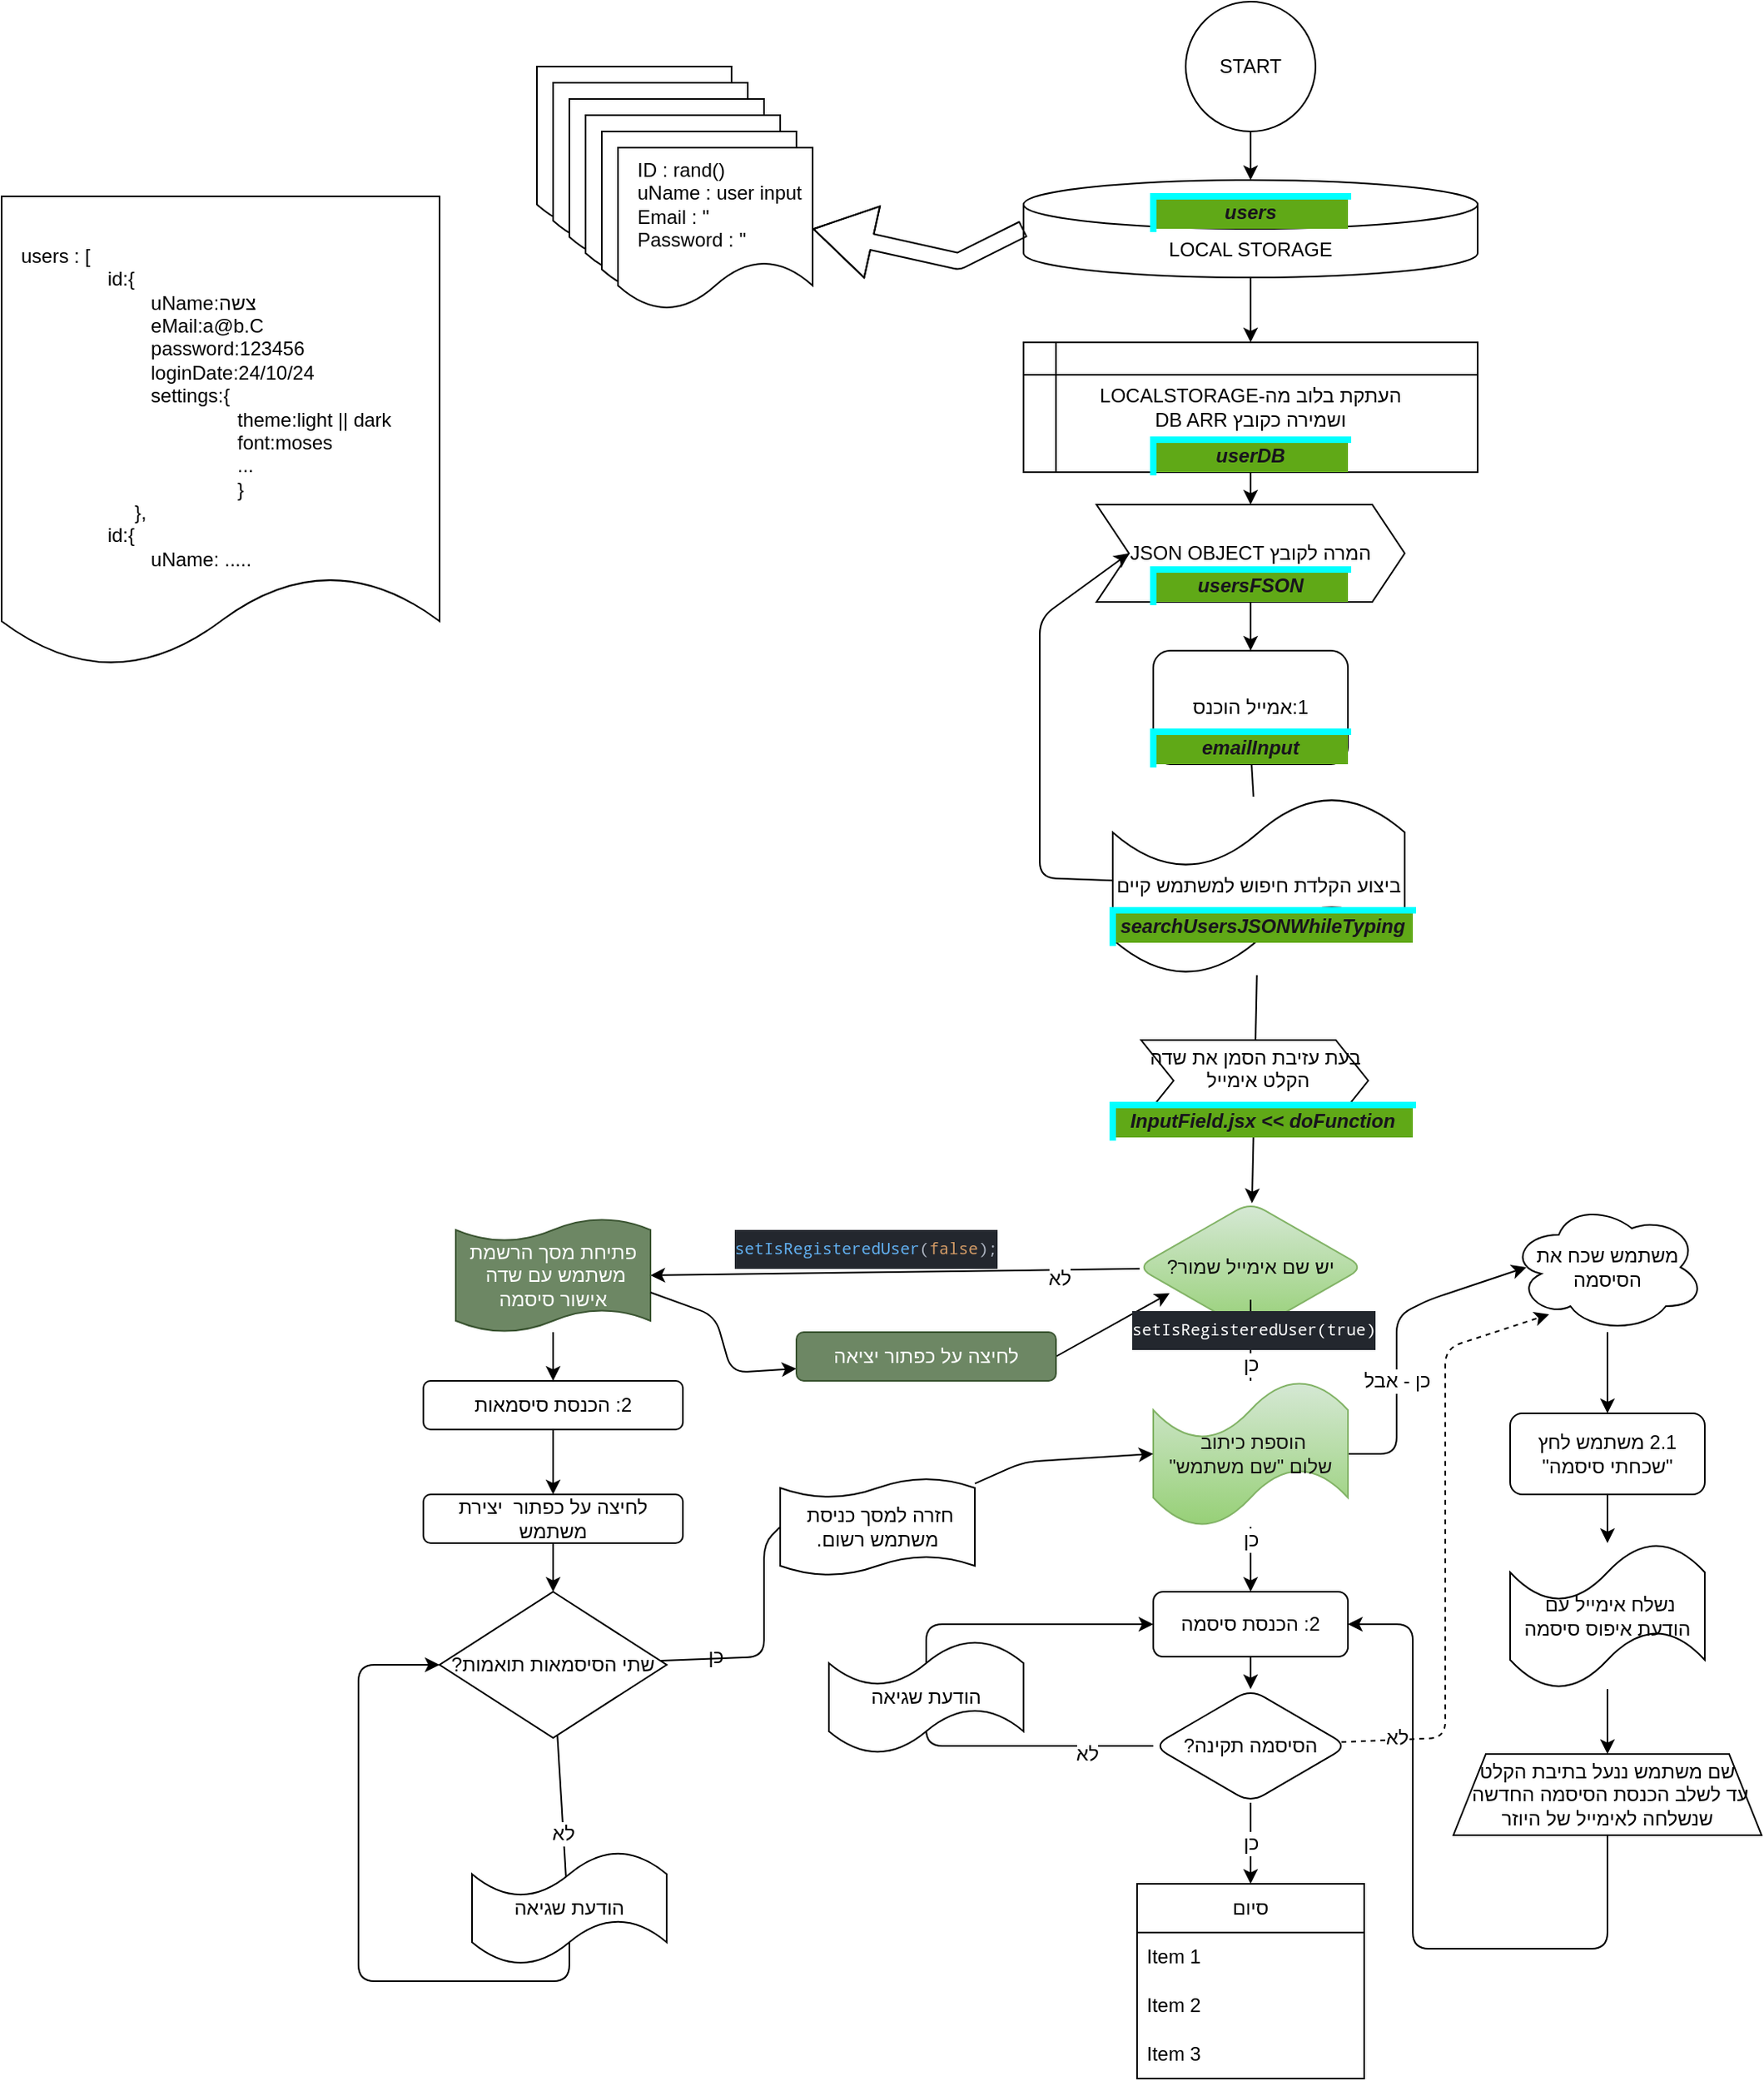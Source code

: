 <mxfile>
    <diagram id="ZsGx2dJnV0HVM6ug_HH3" name="Page-1">
        <mxGraphModel dx="2284" dy="1887" grid="1" gridSize="10" guides="1" tooltips="1" connect="1" arrows="1" fold="1" page="1" pageScale="1" pageWidth="850" pageHeight="1100" math="0" shadow="0">
            <root>
                <mxCell id="0"/>
                <mxCell id="1" parent="0"/>
                <mxCell id="22" value="" style="shape=document;whiteSpace=wrap;html=1;boundedLbl=1;fillColor=default;size=0.194;" parent="1" vertex="1">
                    <mxGeometry x="-310" y="-20" width="270" height="290" as="geometry"/>
                </mxCell>
                <mxCell id="5" value="" style="edgeStyle=none;html=1;startArrow=none;" parent="1" source="62" target="4" edge="1">
                    <mxGeometry relative="1" as="geometry"/>
                </mxCell>
                <mxCell id="2" value="&lt;div style=&quot;direction: rtl;&quot;&gt;&lt;span style=&quot;background-color: initial;&quot;&gt;1:אמייל הוכנס&lt;/span&gt;&lt;/div&gt;" style="rounded=1;whiteSpace=wrap;html=1;" parent="1" vertex="1">
                    <mxGeometry x="400" y="260" width="120" height="70" as="geometry"/>
                </mxCell>
                <mxCell id="32" value="כן" style="edgeStyle=none;html=1;entryX=0.5;entryY=0;entryDx=0;entryDy=0;fontSize=12;startArrow=none;" parent="1" source="33" target="31" edge="1">
                    <mxGeometry x="-0.625" relative="1" as="geometry">
                        <mxPoint as="offset"/>
                    </mxGeometry>
                </mxCell>
                <mxCell id="48" value="&lt;div style=&quot;direction: rtl;&quot;&gt;כן - אבל&lt;/div&gt;" style="edgeStyle=none;html=1;fontSize=12;exitX=1;exitY=0.5;exitDx=0;exitDy=0;exitPerimeter=0;" parent="1" source="33" edge="1">
                    <mxGeometry x="-0.252" relative="1" as="geometry">
                        <mxPoint x="630" y="640" as="targetPoint"/>
                        <Array as="points">
                            <mxPoint x="550" y="755"/>
                            <mxPoint x="550" y="670"/>
                            <mxPoint x="570" y="660"/>
                        </Array>
                        <mxPoint as="offset"/>
                    </mxGeometry>
                </mxCell>
                <mxCell id="58" value="לא" style="edgeStyle=none;html=1;entryX=1;entryY=0.5;entryDx=0;entryDy=0;entryPerimeter=0;fontSize=12;" parent="1" source="4" target="60" edge="1">
                    <mxGeometry x="-0.667" y="5" relative="1" as="geometry">
                        <mxPoint x="189.04" y="520.1" as="targetPoint"/>
                        <mxPoint as="offset"/>
                    </mxGeometry>
                </mxCell>
                <mxCell id="4" value="&lt;div style=&quot;direction: rtl;&quot;&gt;&lt;span style=&quot;background-color: initial;&quot;&gt;יש שם אימייל שמור?&lt;/span&gt;&lt;/div&gt;" style="rhombus;whiteSpace=wrap;html=1;rounded=1;fillColor=#d5e8d4;strokeColor=#82b366;gradientColor=#97d077;fontColor=#0d0c0c;" parent="1" vertex="1">
                    <mxGeometry x="390" y="600" width="140" height="80" as="geometry"/>
                </mxCell>
                <mxCell id="7" value="LOCAL STORAGE" style="shape=cylinder3;whiteSpace=wrap;html=1;boundedLbl=1;backgroundOutline=1;size=15;" parent="1" vertex="1">
                    <mxGeometry x="320" y="-30" width="280" height="60" as="geometry"/>
                </mxCell>
                <mxCell id="9" style="edgeStyle=none;html=1;entryX=0.5;entryY=0;entryDx=0;entryDy=0;entryPerimeter=0;" parent="1" source="8" target="7" edge="1">
                    <mxGeometry relative="1" as="geometry"/>
                </mxCell>
                <mxCell id="8" value="START" style="ellipse;whiteSpace=wrap;html=1;aspect=fixed;" parent="1" vertex="1">
                    <mxGeometry x="420" y="-140" width="80" height="80" as="geometry"/>
                </mxCell>
                <mxCell id="24" style="edgeStyle=none;html=1;entryX=0.5;entryY=0;entryDx=0;entryDy=0;" parent="1" source="10" target="23" edge="1">
                    <mxGeometry relative="1" as="geometry"/>
                </mxCell>
                <mxCell id="10" value="&lt;div style=&quot;direction: rtl;&quot;&gt;&lt;span style=&quot;background-color: initial;&quot;&gt;העתקת בלוב מה-LOCALSTORAGE&lt;br&gt;ושמירה כקובץ DB ARR&lt;/span&gt;&lt;/div&gt;" style="shape=internalStorage;whiteSpace=wrap;html=1;backgroundOutline=1;" parent="1" vertex="1">
                    <mxGeometry x="320" y="70" width="280" height="80" as="geometry"/>
                </mxCell>
                <mxCell id="11" value="" style="endArrow=classic;html=1;exitX=0.5;exitY=1;exitDx=0;exitDy=0;exitPerimeter=0;entryX=0.5;entryY=0;entryDx=0;entryDy=0;" parent="1" source="7" target="10" edge="1">
                    <mxGeometry width="50" height="50" relative="1" as="geometry">
                        <mxPoint x="400" y="300" as="sourcePoint"/>
                        <mxPoint x="450" y="250" as="targetPoint"/>
                    </mxGeometry>
                </mxCell>
                <mxCell id="12" value="" style="shape=flexArrow;endArrow=classic;html=1;endWidth=34;endSize=12;exitX=0;exitY=0.5;exitDx=0;exitDy=0;exitPerimeter=0;entryX=1;entryY=0.5;entryDx=0;entryDy=0;" parent="1" source="7" target="18" edge="1">
                    <mxGeometry width="50" height="50" relative="1" as="geometry">
                        <mxPoint x="310" as="sourcePoint"/>
                        <mxPoint x="210" as="targetPoint"/>
                        <Array as="points">
                            <mxPoint x="280" y="20"/>
                        </Array>
                    </mxGeometry>
                </mxCell>
                <mxCell id="13" value="&amp;nbsp; &amp;nbsp;ID : rand()&lt;br&gt;&amp;nbsp; &amp;nbsp;uName : user input&lt;br&gt;&amp;nbsp; &amp;nbsp;Email : &quot;&lt;br&gt;&amp;nbsp; &amp;nbsp;Password : &quot;" style="shape=document;whiteSpace=wrap;html=1;boundedLbl=1;align=left;" parent="1" vertex="1">
                    <mxGeometry x="20" y="-100" width="120" height="100" as="geometry"/>
                </mxCell>
                <mxCell id="14" value="&amp;nbsp; &amp;nbsp;ID : rand()&lt;br&gt;&amp;nbsp; &amp;nbsp;uName : user input&lt;br&gt;&amp;nbsp; &amp;nbsp;Email : &quot;&lt;br&gt;&amp;nbsp; &amp;nbsp;Password : &quot;" style="shape=document;whiteSpace=wrap;html=1;boundedLbl=1;align=left;" parent="1" vertex="1">
                    <mxGeometry x="30" y="-90" width="120" height="100" as="geometry"/>
                </mxCell>
                <mxCell id="15" value="&amp;nbsp; &amp;nbsp;ID : rand()&lt;br&gt;&amp;nbsp; &amp;nbsp;uName : user input&lt;br&gt;&amp;nbsp; &amp;nbsp;Email : &quot;&lt;br&gt;&amp;nbsp; &amp;nbsp;Password : &quot;" style="shape=document;whiteSpace=wrap;html=1;boundedLbl=1;align=left;" parent="1" vertex="1">
                    <mxGeometry x="40" y="-80" width="120" height="100" as="geometry"/>
                </mxCell>
                <mxCell id="16" value="&amp;nbsp; &amp;nbsp;ID : rand()&lt;br&gt;&amp;nbsp; &amp;nbsp;uName : user input&lt;br&gt;&amp;nbsp; &amp;nbsp;Email : &quot;&lt;br&gt;&amp;nbsp; &amp;nbsp;Password : &quot;" style="shape=document;whiteSpace=wrap;html=1;boundedLbl=1;align=left;" parent="1" vertex="1">
                    <mxGeometry x="50" y="-70" width="120" height="100" as="geometry"/>
                </mxCell>
                <mxCell id="17" value="&amp;nbsp; &amp;nbsp;ID : rand()&lt;br&gt;&amp;nbsp; &amp;nbsp;uName : user input&lt;br&gt;&amp;nbsp; &amp;nbsp;Email : &quot;&lt;br&gt;&amp;nbsp; &amp;nbsp;Password : &quot;" style="shape=document;whiteSpace=wrap;html=1;boundedLbl=1;align=left;" parent="1" vertex="1">
                    <mxGeometry x="60" y="-60" width="120" height="100" as="geometry"/>
                </mxCell>
                <mxCell id="18" value="&amp;nbsp; &amp;nbsp;ID : rand()&lt;br&gt;&amp;nbsp; &amp;nbsp;uName : user input&lt;br&gt;&amp;nbsp; &amp;nbsp;Email : &quot;&lt;br&gt;&amp;nbsp; &amp;nbsp;Password : &quot;" style="shape=document;whiteSpace=wrap;html=1;boundedLbl=1;align=left;" parent="1" vertex="1">
                    <mxGeometry x="70" y="-50" width="120" height="100" as="geometry"/>
                </mxCell>
                <mxCell id="20" value="users : [&amp;nbsp;&lt;br&gt;&lt;span style=&quot;white-space: pre;&quot;&gt;&#9;&lt;/span&gt;&lt;span style=&quot;white-space: pre;&quot;&gt;&#9;&lt;/span&gt;id:{&lt;br&gt;&lt;span style=&quot;white-space: pre;&quot;&gt;&#9;&lt;/span&gt;&lt;span style=&quot;white-space: pre;&quot;&gt;&#9;&lt;/span&gt;&lt;span style=&quot;white-space: pre;&quot;&gt;&#9;&lt;/span&gt;uName:צשה&lt;br&gt;&lt;span style=&quot;white-space: pre;&quot;&gt;&#9;&lt;/span&gt;&lt;span style=&quot;white-space: pre;&quot;&gt;&#9;&lt;/span&gt;&lt;span style=&quot;white-space: pre;&quot;&gt;&#9;&lt;/span&gt;eMail:a@b.C&lt;br&gt;&lt;span style=&quot;white-space: pre;&quot;&gt;&#9;&lt;/span&gt;&lt;span style=&quot;white-space: pre;&quot;&gt;&#9;&lt;/span&gt;&lt;span style=&quot;white-space: pre;&quot;&gt;&#9;&lt;/span&gt;password:123456&lt;br&gt;&lt;span style=&quot;white-space: pre;&quot;&gt;&#9;&lt;/span&gt;&lt;span style=&quot;white-space: pre;&quot;&gt;&#9;&lt;/span&gt;&lt;span style=&quot;white-space: pre;&quot;&gt;&#9;&lt;/span&gt;loginDate:24/10/24&lt;br&gt;&lt;span style=&quot;white-space: pre;&quot;&gt;&#9;&lt;/span&gt;&lt;span style=&quot;white-space: pre;&quot;&gt;&#9;&lt;/span&gt;&lt;span style=&quot;white-space: pre;&quot;&gt;&#9;&lt;/span&gt;settings:{&lt;br&gt;&lt;span style=&quot;white-space: pre;&quot;&gt;&#9;&lt;/span&gt;&lt;span style=&quot;white-space: pre;&quot;&gt;&#9;&lt;/span&gt;&lt;span style=&quot;white-space: pre;&quot;&gt;&#9;&lt;/span&gt;&lt;span style=&quot;white-space: pre;&quot;&gt;&#9;&lt;/span&gt;&lt;span style=&quot;white-space: pre;&quot;&gt;&#9;&lt;/span&gt;theme:light || dark&lt;br&gt;&lt;span style=&quot;white-space: pre;&quot;&gt;&#9;&lt;/span&gt;&lt;span style=&quot;white-space: pre;&quot;&gt;&#9;&lt;/span&gt;&lt;span style=&quot;white-space: pre;&quot;&gt;&#9;&lt;/span&gt;&lt;span style=&quot;white-space: pre;&quot;&gt;&#9;&lt;/span&gt;&lt;span style=&quot;white-space: pre;&quot;&gt;&#9;&lt;/span&gt;font:moses&lt;br&gt;&lt;span style=&quot;white-space: pre;&quot;&gt;&#9;&lt;/span&gt;&lt;span style=&quot;white-space: pre;&quot;&gt;&#9;&lt;/span&gt;&lt;span style=&quot;white-space: pre;&quot;&gt;&#9;&lt;/span&gt;&lt;span style=&quot;white-space: pre;&quot;&gt;&#9;&lt;/span&gt;&lt;span style=&quot;white-space: pre;&quot;&gt;&#9;&lt;/span&gt;...&lt;br&gt;&lt;span style=&quot;white-space: pre;&quot;&gt;&#9;&lt;/span&gt;&lt;span style=&quot;white-space: pre;&quot;&gt;&#9;&lt;/span&gt;&lt;span style=&quot;white-space: pre;&quot;&gt;&#9;&lt;/span&gt;&lt;span style=&quot;white-space: pre;&quot;&gt;&#9;&lt;/span&gt;&lt;span style=&quot;white-space: pre;&quot;&gt;&#9;&lt;/span&gt;}&lt;br&gt;&lt;span style=&quot;white-space: pre;&quot;&gt;&#9;&lt;/span&gt;&lt;span style=&quot;white-space: pre;&quot;&gt;&#9;&lt;/span&gt;&amp;nbsp; &amp;nbsp; &amp;nbsp;},&lt;br&gt;&lt;span style=&quot;white-space: pre;&quot;&gt;&#9;&lt;/span&gt;&lt;span style=&quot;white-space: pre;&quot;&gt;&#9;&lt;/span&gt;id:{&lt;br&gt;&lt;span style=&quot;white-space: pre;&quot;&gt;&#9;&lt;/span&gt;&lt;span style=&quot;white-space: pre;&quot;&gt;&#9;&lt;/span&gt;&lt;span style=&quot;white-space: pre;&quot;&gt;&#9;&lt;/span&gt;uName: ....." style="text;html=1;strokeColor=none;fillColor=none;align=left;verticalAlign=middle;whiteSpace=wrap;rounded=0;" parent="1" vertex="1">
                    <mxGeometry x="-300" y="-10" width="250" height="240" as="geometry"/>
                </mxCell>
                <mxCell id="25" style="edgeStyle=none;html=1;entryX=0.5;entryY=0;entryDx=0;entryDy=0;" parent="1" source="23" target="2" edge="1">
                    <mxGeometry relative="1" as="geometry"/>
                </mxCell>
                <mxCell id="23" value="&lt;div style=&quot;direction: rtl;&quot;&gt;&lt;span style=&quot;background-color: initial;&quot;&gt;המרה לקובץ JSON OBJECT&lt;/span&gt;&lt;/div&gt;" style="shape=step;perimeter=stepPerimeter;whiteSpace=wrap;html=1;fixedSize=1;fillColor=default;horizontal=1;" parent="1" vertex="1">
                    <mxGeometry x="365" y="170" width="190" height="60" as="geometry"/>
                </mxCell>
                <mxCell id="26" value="" style="edgeStyle=none;html=1;endArrow=none;startArrow=none;" parent="1" source="81" target="6" edge="1">
                    <mxGeometry relative="1" as="geometry">
                        <mxPoint x="460" y="350" as="sourcePoint"/>
                        <mxPoint x="460" y="500" as="targetPoint"/>
                    </mxGeometry>
                </mxCell>
                <mxCell id="27" style="edgeStyle=none;html=1;entryX=0;entryY=0.5;entryDx=0;entryDy=0;" parent="1" source="6" target="23" edge="1">
                    <mxGeometry relative="1" as="geometry">
                        <Array as="points">
                            <mxPoint x="330" y="400"/>
                            <mxPoint x="330" y="240"/>
                        </Array>
                    </mxGeometry>
                </mxCell>
                <mxCell id="6" value="ביצוע הקלדת חיפוש למשתמש קיים&lt;div style=&quot;direction: rtl;&quot;&gt;&lt;/div&gt;" style="shape=tape;whiteSpace=wrap;html=1;" parent="1" vertex="1">
                    <mxGeometry x="375" y="350" width="180" height="110" as="geometry"/>
                </mxCell>
                <mxCell id="36" value="" style="edgeStyle=none;html=1;fontSize=12;" parent="1" source="31" target="35" edge="1">
                    <mxGeometry relative="1" as="geometry"/>
                </mxCell>
                <mxCell id="31" value="&lt;div style=&quot;direction: rtl;&quot;&gt;&lt;span style=&quot;background-color: initial;&quot;&gt;2: הכנסת סיסמה&lt;/span&gt;&lt;/div&gt;" style="rounded=1;whiteSpace=wrap;html=1;fontSize=12;fillColor=default;" parent="1" vertex="1">
                    <mxGeometry x="400" y="840" width="120" height="40" as="geometry"/>
                </mxCell>
                <mxCell id="34" value="כן" style="edgeStyle=none;html=1;entryX=0.5;entryY=0;entryDx=0;entryDy=0;fontSize=12;endArrow=none;startArrow=none;" parent="1" source="86" target="33" edge="1">
                    <mxGeometry x="0.333" relative="1" as="geometry">
                        <mxPoint x="460" y="680" as="sourcePoint"/>
                        <mxPoint x="460" y="840" as="targetPoint"/>
                        <mxPoint as="offset"/>
                    </mxGeometry>
                </mxCell>
                <mxCell id="33" value="&lt;div style=&quot;direction: rtl;&quot;&gt;&lt;span style=&quot;background-color: initial;&quot;&gt;הוספת כיתוב&amp;nbsp;&lt;br&gt;שלום &quot;שם משתמש&quot;&lt;/span&gt;&lt;/div&gt;" style="shape=tape;whiteSpace=wrap;html=1;fillColor=#d5e8d4;gradientColor=#97d077;strokeColor=#82b366;fontColor=#151313;" parent="1" vertex="1">
                    <mxGeometry x="400" y="710" width="120" height="90" as="geometry"/>
                </mxCell>
                <mxCell id="37" value="כן" style="edgeStyle=none;html=1;fontSize=12;entryX=0.5;entryY=0;entryDx=0;entryDy=0;" parent="1" source="35" target="38" edge="1">
                    <mxGeometry relative="1" as="geometry">
                        <mxPoint x="460" y="1030" as="targetPoint"/>
                    </mxGeometry>
                </mxCell>
                <mxCell id="45" value="לא" style="edgeStyle=none;html=1;fontSize=12;entryX=0;entryY=0.5;entryDx=0;entryDy=0;exitX=0;exitY=0.5;exitDx=0;exitDy=0;" parent="1" source="35" target="31" edge="1">
                    <mxGeometry x="-0.768" y="5" relative="1" as="geometry">
                        <mxPoint x="250" y="920" as="sourcePoint"/>
                        <mxPoint x="230" y="931.034" as="targetPoint"/>
                        <Array as="points">
                            <mxPoint x="260" y="935"/>
                            <mxPoint x="260" y="860"/>
                        </Array>
                        <mxPoint as="offset"/>
                    </mxGeometry>
                </mxCell>
                <mxCell id="72" value="לא" style="edgeStyle=none;html=1;entryX=0.2;entryY=0.863;entryDx=0;entryDy=0;entryPerimeter=0;fontSize=12;dashed=1;" parent="1" source="35" target="49" edge="1">
                    <mxGeometry x="-0.817" y="1" relative="1" as="geometry">
                        <Array as="points">
                            <mxPoint x="580" y="930"/>
                            <mxPoint x="580" y="880"/>
                            <mxPoint x="580" y="690"/>
                        </Array>
                        <mxPoint as="offset"/>
                    </mxGeometry>
                </mxCell>
                <mxCell id="35" value="&lt;div style=&quot;direction: rtl;&quot;&gt;&lt;span style=&quot;background-color: initial;&quot;&gt;הסיסמה תקינה?&lt;/span&gt;&lt;/div&gt;" style="rhombus;whiteSpace=wrap;html=1;rounded=1;" parent="1" vertex="1">
                    <mxGeometry x="400" y="900" width="120" height="70" as="geometry"/>
                </mxCell>
                <mxCell id="38" value="סיום" style="swimlane;fontStyle=0;childLayout=stackLayout;horizontal=1;startSize=30;horizontalStack=0;resizeParent=1;resizeParentMax=0;resizeLast=0;collapsible=1;marginBottom=0;whiteSpace=wrap;html=1;fontSize=12;fillColor=default;" parent="1" vertex="1">
                    <mxGeometry x="390" y="1020" width="140" height="120" as="geometry"/>
                </mxCell>
                <mxCell id="39" value="Item 1" style="text;strokeColor=none;fillColor=none;align=left;verticalAlign=middle;spacingLeft=4;spacingRight=4;overflow=hidden;points=[[0,0.5],[1,0.5]];portConstraint=eastwest;rotatable=0;whiteSpace=wrap;html=1;fontSize=12;" parent="38" vertex="1">
                    <mxGeometry y="30" width="140" height="30" as="geometry"/>
                </mxCell>
                <mxCell id="40" value="Item 2" style="text;strokeColor=none;fillColor=none;align=left;verticalAlign=middle;spacingLeft=4;spacingRight=4;overflow=hidden;points=[[0,0.5],[1,0.5]];portConstraint=eastwest;rotatable=0;whiteSpace=wrap;html=1;fontSize=12;" parent="38" vertex="1">
                    <mxGeometry y="60" width="140" height="30" as="geometry"/>
                </mxCell>
                <mxCell id="41" value="Item 3" style="text;strokeColor=none;fillColor=none;align=left;verticalAlign=middle;spacingLeft=4;spacingRight=4;overflow=hidden;points=[[0,0.5],[1,0.5]];portConstraint=eastwest;rotatable=0;whiteSpace=wrap;html=1;fontSize=12;" parent="38" vertex="1">
                    <mxGeometry y="90" width="140" height="30" as="geometry"/>
                </mxCell>
                <mxCell id="46" value="הודעת שגיאה" style="shape=tape;whiteSpace=wrap;html=1;fontSize=12;fillColor=default;" parent="1" vertex="1">
                    <mxGeometry x="200" y="870" width="120" height="70" as="geometry"/>
                </mxCell>
                <mxCell id="51" style="edgeStyle=none;html=1;entryX=0.5;entryY=0;entryDx=0;entryDy=0;fontSize=12;" parent="1" source="49" target="50" edge="1">
                    <mxGeometry relative="1" as="geometry"/>
                </mxCell>
                <mxCell id="49" value="משתמש שכח את הסיסמה" style="ellipse;shape=cloud;whiteSpace=wrap;html=1;fontSize=12;fillColor=default;" parent="1" vertex="1">
                    <mxGeometry x="620" y="600" width="120" height="80" as="geometry"/>
                </mxCell>
                <mxCell id="53" style="edgeStyle=none;html=1;fontSize=12;" parent="1" source="50" target="52" edge="1">
                    <mxGeometry relative="1" as="geometry"/>
                </mxCell>
                <mxCell id="50" value="&lt;div style=&quot;direction: rtl;&quot;&gt;&lt;span style=&quot;background-color: initial;&quot;&gt;2.1 משתמש לחץ &quot;שכחתי סיסמה&quot;&lt;/span&gt;&lt;/div&gt;" style="rounded=1;whiteSpace=wrap;html=1;fontSize=12;fillColor=default;" parent="1" vertex="1">
                    <mxGeometry x="620" y="730" width="120" height="50" as="geometry"/>
                </mxCell>
                <mxCell id="55" style="edgeStyle=none;html=1;entryX=0.5;entryY=0;entryDx=0;entryDy=0;fontSize=12;" parent="1" source="52" target="54" edge="1">
                    <mxGeometry relative="1" as="geometry"/>
                </mxCell>
                <mxCell id="52" value="&lt;div style=&quot;direction: rtl;&quot;&gt;נשלח אימייל עם&amp;nbsp;&lt;br&gt;הודעת איפוס סיסמה&lt;/div&gt;" style="shape=tape;whiteSpace=wrap;html=1;" parent="1" vertex="1">
                    <mxGeometry x="620" y="810" width="120" height="90" as="geometry"/>
                </mxCell>
                <mxCell id="56" style="edgeStyle=none;html=1;entryX=1;entryY=0.5;entryDx=0;entryDy=0;fontSize=12;" parent="1" source="54" target="31" edge="1">
                    <mxGeometry relative="1" as="geometry">
                        <Array as="points">
                            <mxPoint x="680" y="1020"/>
                            <mxPoint x="680" y="1060"/>
                            <mxPoint x="560" y="1060"/>
                            <mxPoint x="560" y="860"/>
                        </Array>
                    </mxGeometry>
                </mxCell>
                <mxCell id="54" value="&lt;div style=&quot;direction: rtl;&quot;&gt;&lt;span style=&quot;background-color: initial;&quot;&gt;שם משתמש ננעל בתיבת הקלט &lt;br&gt;עד לשלב הכנסת הסיסמה החדשה&amp;nbsp;&lt;br&gt;שנשלחה לאימייל של היוזר&lt;/span&gt;&lt;/div&gt;" style="shape=trapezoid;perimeter=trapezoidPerimeter;whiteSpace=wrap;html=1;fixedSize=1;fontSize=12;fillColor=default;" parent="1" vertex="1">
                    <mxGeometry x="585" y="940" width="190" height="50" as="geometry"/>
                </mxCell>
                <mxCell id="65" style="edgeStyle=none;html=1;fontSize=12;" parent="1" source="60" edge="1">
                    <mxGeometry relative="1" as="geometry">
                        <mxPoint x="30" y="710" as="targetPoint"/>
                    </mxGeometry>
                </mxCell>
                <mxCell id="60" value="&lt;div style=&quot;direction: rtl;&quot;&gt;פתיחת מסך הרשמת משתמש עם שדה&amp;nbsp;&lt;br&gt;אישור סיסמה&lt;/div&gt;" style="shape=tape;whiteSpace=wrap;html=1;fontSize=12;fillColor=#6d8764;size=0.2;fontColor=#ffffff;strokeColor=#3A5431;" parent="1" vertex="1">
                    <mxGeometry x="-30" y="610" width="120" height="70" as="geometry"/>
                </mxCell>
                <mxCell id="63" value="" style="edgeStyle=none;html=1;startArrow=none;endArrow=none;" parent="1" source="6" target="62" edge="1">
                    <mxGeometry relative="1" as="geometry">
                        <mxPoint x="460" y="450" as="sourcePoint"/>
                        <mxPoint x="460" y="600" as="targetPoint"/>
                    </mxGeometry>
                </mxCell>
                <mxCell id="62" value="&lt;div style=&quot;direction: rtl;&quot;&gt;&lt;span style=&quot;background-color: initial;&quot;&gt;בעת עזיבת הסמן את שדה הקלט אימייל&amp;nbsp;&lt;br&gt;&lt;br&gt;&lt;/span&gt;&lt;/div&gt;" style="shape=step;perimeter=stepPerimeter;whiteSpace=wrap;html=1;fixedSize=1;fontSize=12;fillColor=default;" parent="1" vertex="1">
                    <mxGeometry x="392.5" y="500" width="140" height="50" as="geometry"/>
                </mxCell>
                <mxCell id="67" style="edgeStyle=none;html=1;entryX=0.5;entryY=0;entryDx=0;entryDy=0;fontSize=12;startArrow=none;" parent="1" source="91" target="66" edge="1">
                    <mxGeometry relative="1" as="geometry">
                        <mxPoint x="30" y="780" as="sourcePoint"/>
                    </mxGeometry>
                </mxCell>
                <mxCell id="68" value="כן" style="edgeStyle=none;html=1;entryX=0;entryY=0.5;entryDx=0;entryDy=0;entryPerimeter=0;fontSize=12;startArrow=none;" parent="1" source="69" target="33" edge="1">
                    <mxGeometry x="-1" y="-192" relative="1" as="geometry">
                        <Array as="points">
                            <mxPoint x="320" y="760"/>
                        </Array>
                        <mxPoint x="-238" y="-69" as="offset"/>
                    </mxGeometry>
                </mxCell>
                <mxCell id="73" value="לא" style="edgeStyle=none;html=1;fontSize=12;" parent="1" source="66" edge="1">
                    <mxGeometry relative="1" as="geometry">
                        <mxPoint x="40" y="1050" as="targetPoint"/>
                    </mxGeometry>
                </mxCell>
                <mxCell id="66" value="&lt;div style=&quot;direction: rtl;&quot;&gt;&lt;span style=&quot;background-color: initial;&quot;&gt;שתי הסיסמאות תואמות?&lt;/span&gt;&lt;/div&gt;" style="rhombus;whiteSpace=wrap;html=1;fontSize=12;fillColor=default;" parent="1" vertex="1">
                    <mxGeometry x="-40" y="840" width="140" height="90" as="geometry"/>
                </mxCell>
                <mxCell id="70" value="" style="edgeStyle=none;html=1;entryX=0;entryY=0.5;entryDx=0;entryDy=0;entryPerimeter=0;fontSize=12;endArrow=none;" parent="1" source="66" target="69" edge="1">
                    <mxGeometry x="-0.769" y="1" relative="1" as="geometry">
                        <mxPoint x="96.048" y="882.46" as="sourcePoint"/>
                        <mxPoint x="400" y="755" as="targetPoint"/>
                        <Array as="points">
                            <mxPoint x="160" y="880"/>
                            <mxPoint x="160" y="810"/>
                        </Array>
                        <mxPoint as="offset"/>
                    </mxGeometry>
                </mxCell>
                <mxCell id="69" value="&lt;div style=&quot;direction: rtl;&quot;&gt;חזרה למסך כניסת&amp;nbsp;&lt;br&gt;משתמש רשום.&lt;/div&gt;" style="shape=tape;whiteSpace=wrap;html=1;fontSize=12;fillColor=default;size=0.2;" parent="1" vertex="1">
                    <mxGeometry x="170" y="770" width="120" height="60" as="geometry"/>
                </mxCell>
                <mxCell id="75" style="edgeStyle=none;html=1;entryX=0;entryY=0.5;entryDx=0;entryDy=0;fontSize=12;" parent="1" target="66" edge="1">
                    <mxGeometry relative="1" as="geometry">
                        <mxPoint x="40" y="1040" as="sourcePoint"/>
                        <Array as="points">
                            <mxPoint x="40" y="1080"/>
                            <mxPoint x="-90" y="1080"/>
                            <mxPoint x="-90" y="885"/>
                        </Array>
                    </mxGeometry>
                </mxCell>
                <mxCell id="74" value="הודעת שגיאה" style="shape=tape;whiteSpace=wrap;html=1;fontSize=12;fillColor=default;" parent="1" vertex="1">
                    <mxGeometry x="-20" y="1000" width="120" height="70" as="geometry"/>
                </mxCell>
                <mxCell id="78" value="users" style="shape=partialRectangle;whiteSpace=wrap;html=1;bottom=0;right=0;fillColor=#60a917;strokeColor=#00FFFF;fontColor=#18141d;strokeWidth=4;shadow=0;fontStyle=3" parent="1" vertex="1">
                    <mxGeometry x="400" y="-20" width="120" height="20" as="geometry"/>
                </mxCell>
                <mxCell id="79" value="userDB" style="shape=partialRectangle;whiteSpace=wrap;html=1;bottom=0;right=0;fillColor=#60a917;strokeColor=#00FFFF;fontColor=#18141d;strokeWidth=4;shadow=0;fontStyle=3" parent="1" vertex="1">
                    <mxGeometry x="400" y="130" width="120" height="20" as="geometry"/>
                </mxCell>
                <mxCell id="80" value="usersFSON" style="shape=partialRectangle;whiteSpace=wrap;html=1;bottom=0;right=0;fillColor=#60a917;strokeColor=#00FFFF;fontColor=#18141d;strokeWidth=4;shadow=0;fontStyle=3" parent="1" vertex="1">
                    <mxGeometry x="400" y="210" width="120" height="20" as="geometry"/>
                </mxCell>
                <mxCell id="82" value="" style="edgeStyle=none;html=1;endArrow=none;" parent="1" source="2" target="81" edge="1">
                    <mxGeometry relative="1" as="geometry">
                        <mxPoint x="460" y="300" as="sourcePoint"/>
                        <mxPoint x="460" y="350" as="targetPoint"/>
                    </mxGeometry>
                </mxCell>
                <mxCell id="81" value="emailInput" style="shape=partialRectangle;whiteSpace=wrap;html=1;bottom=0;right=0;fillColor=#60a917;strokeColor=#00FFFF;fontColor=#18141d;strokeWidth=4;shadow=0;fontStyle=3" parent="1" vertex="1">
                    <mxGeometry x="400" y="310" width="120" height="20" as="geometry"/>
                </mxCell>
                <mxCell id="84" value="searchUsersJSONWhileTyping" style="shape=partialRectangle;whiteSpace=wrap;html=1;bottom=0;right=0;fillColor=#60a917;strokeColor=#00FFFF;fontColor=#18141d;strokeWidth=4;shadow=0;fontStyle=3" parent="1" vertex="1">
                    <mxGeometry x="375" y="420" width="185" height="20" as="geometry"/>
                </mxCell>
                <mxCell id="85" value="InputField.jsx &amp;lt;&amp;lt; doFunction" style="shape=partialRectangle;whiteSpace=wrap;html=1;bottom=0;right=0;fillColor=#60a917;strokeColor=#00FFFF;fontColor=#18141d;strokeWidth=4;shadow=0;fontStyle=3" parent="1" vertex="1">
                    <mxGeometry x="375" y="540" width="185" height="20" as="geometry"/>
                </mxCell>
                <mxCell id="87" value="&lt;div style=&quot;color: rgb(171, 178, 191); background-color: rgb(35, 39, 46); font-family: &amp;quot;Noto Mono&amp;quot;, &amp;quot;OCR A Extended&amp;quot;, &amp;quot;Bahnschrift Light Condensed&amp;quot;, Consolas, &amp;quot;Courier New&amp;quot;, monospace; font-weight: normal; line-height: 24px;&quot;&gt;&lt;div&gt;&lt;span style=&quot;color: #61afef;&quot;&gt;setIsRegisteredUser&lt;/span&gt;&lt;span style=&quot;color: #abb2bf;&quot;&gt;(&lt;/span&gt;&lt;span style=&quot;color: #d19a66;&quot;&gt;false&lt;/span&gt;&lt;span style=&quot;color: #abb2bf;&quot;&gt;);&lt;/span&gt;&lt;/div&gt;&lt;/div&gt;" style="text;whiteSpace=wrap;html=1;fontSize=10;fontColor=#330000;" vertex="1" parent="1">
                    <mxGeometry x="140" y="610" width="170" height="50" as="geometry"/>
                </mxCell>
                <mxCell id="92" style="edgeStyle=none;html=1;fontSize=10;fontColor=#330000;" edge="1" parent="1" source="88" target="91">
                    <mxGeometry relative="1" as="geometry"/>
                </mxCell>
                <mxCell id="88" value="&lt;div style=&quot;direction: rtl;&quot;&gt;&lt;span style=&quot;background-color: initial;&quot;&gt;2: הכנסת סיסמאות&lt;/span&gt;&lt;/div&gt;" style="rounded=1;whiteSpace=wrap;html=1;fontSize=12;fillColor=default;" vertex="1" parent="1">
                    <mxGeometry x="-50" y="710" width="160" height="30" as="geometry"/>
                </mxCell>
                <mxCell id="93" value="" style="edgeStyle=none;html=1;entryX=0.5;entryY=0;entryDx=0;entryDy=0;fontSize=12;endArrow=none;" edge="1" parent="1" target="91">
                    <mxGeometry relative="1" as="geometry">
                        <mxPoint x="30" y="780" as="sourcePoint"/>
                        <mxPoint x="30" y="840" as="targetPoint"/>
                    </mxGeometry>
                </mxCell>
                <mxCell id="95" style="edgeStyle=none;html=1;entryX=0;entryY=0.75;entryDx=0;entryDy=0;fontSize=10;fontColor=#330000;exitX=1;exitY=0.65;exitDx=0;exitDy=0;exitPerimeter=0;" edge="1" parent="1" source="60" target="94">
                    <mxGeometry relative="1" as="geometry">
                        <Array as="points">
                            <mxPoint x="130" y="670"/>
                            <mxPoint x="140" y="705"/>
                        </Array>
                    </mxGeometry>
                </mxCell>
                <mxCell id="91" value="&lt;div style=&quot;direction: rtl;&quot;&gt;&lt;span style=&quot;background-color: initial;&quot;&gt;לחיצה על כפתור&amp;nbsp; יצירת משתמש&lt;/span&gt;&lt;/div&gt;" style="rounded=1;whiteSpace=wrap;html=1;fontSize=12;fillColor=default;" vertex="1" parent="1">
                    <mxGeometry x="-50" y="780" width="160" height="30" as="geometry"/>
                </mxCell>
                <mxCell id="96" style="edgeStyle=none;html=1;entryX=0.143;entryY=0.7;entryDx=0;entryDy=0;entryPerimeter=0;fontSize=10;fontColor=#330000;exitX=1;exitY=0.5;exitDx=0;exitDy=0;" edge="1" parent="1" source="94" target="4">
                    <mxGeometry relative="1" as="geometry"/>
                </mxCell>
                <mxCell id="94" value="&lt;div style=&quot;direction: rtl;&quot;&gt;&lt;span style=&quot;background-color: initial;&quot;&gt;לחיצה על כפתור יציאה&lt;/span&gt;&lt;/div&gt;" style="rounded=1;whiteSpace=wrap;html=1;fontSize=12;fillColor=#6d8764;fontColor=#ffffff;strokeColor=#3A5431;" vertex="1" parent="1">
                    <mxGeometry x="180" y="680" width="160" height="30" as="geometry"/>
                </mxCell>
                <mxCell id="97" value="" style="edgeStyle=none;html=1;entryX=0.5;entryY=0;entryDx=0;entryDy=0;fontSize=12;endArrow=none;" edge="1" parent="1" source="4" target="86">
                    <mxGeometry x="0.333" relative="1" as="geometry">
                        <mxPoint x="460" y="680" as="sourcePoint"/>
                        <mxPoint x="460" y="710" as="targetPoint"/>
                        <mxPoint as="offset"/>
                    </mxGeometry>
                </mxCell>
                <mxCell id="86" value="&lt;div style=&quot;background-color: rgb(35, 39, 46); font-family: &amp;quot;Noto Mono&amp;quot;, &amp;quot;OCR A Extended&amp;quot;, &amp;quot;Bahnschrift Light Condensed&amp;quot;, Consolas, &amp;quot;Courier New&amp;quot;, monospace; font-weight: normal; line-height: 24px; font-size: 10px;&quot;&gt;&lt;div&gt;&lt;span style=&quot;&quot;&gt;setIsRegisteredUser&lt;/span&gt;&lt;span style=&quot;&quot;&gt;(&lt;/span&gt;&lt;span style=&quot;&quot;&gt;true&lt;/span&gt;&lt;span style=&quot;&quot;&gt;)&lt;/span&gt;&lt;/div&gt;&lt;/div&gt;" style="text;whiteSpace=wrap;html=1;fontColor=#ffffff;" vertex="1" parent="1">
                    <mxGeometry x="385" y="660" width="150" height="20" as="geometry"/>
                </mxCell>
            </root>
        </mxGraphModel>
    </diagram>
</mxfile>